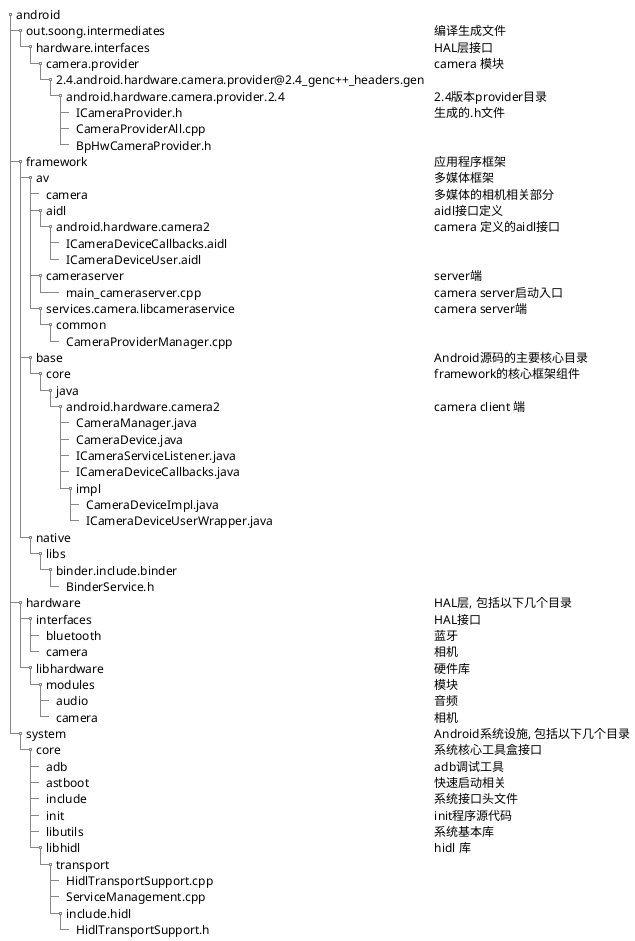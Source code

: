 @startsalt
{
{T
+ android

' out ==
++ out.soong.intermediates| 编译生成文件
+++ hardware.interfaces| HAL层接口
++++ camera.provider| camera 模块
+++++ 2.4.android.hardware.camera.provider@2.4_genc++_headers.gen
++++++ android.hardware.camera.provider.2.4| 2.4版本provider目录
+++++++ ICameraProvider.h| 生成的.h文件
+++++++ CameraProviderAll.cpp
+++++++ BpHwCameraProvider.h


' framework ===
++ framework| 应用程序框架
' framework === av
+++ av| 多媒体框架

' av = camera
++++ camera| 多媒体的相机相关部分
++++ aidl| aidl接口定义
+++++ android.hardware.camera2| camera 定义的aidl接口
++++++ ICameraDeviceCallbacks.aidl
++++++ ICameraDeviceUser.aidl

' av = cameraserver
++++ cameraserver| server端
++++++ main_cameraserver.cpp| camera server启动入口

' av = services
++++ services.camera.libcameraservice| camera server端
+++++ common
++++++ CameraProviderManager.cpp

' framework === base
+++ base| Android源码的主要核心目录
++++ core| framework的核心框架组件

' framework === java
+++++ java
++++++ android.hardware.camera2| camera client 端
+++++++ CameraManager.java
+++++++ CameraDevice.java
+++++++ ICameraServiceListener.java
+++++++ ICameraDeviceCallbacks.java
+++++++ impl
++++++++ CameraDeviceImpl.java
++++++++ ICameraDeviceUserWrapper.java

+++ native
++++ libs
+++++ binder.include.binder
++++++ BinderService.h


' hardware ===
++ hardware|  HAL层, 包括以下几个目录

' hardware === interfaces
+++ interfaces| HAL接口
++++ bluetooth| 蓝牙
++++ camera| 相机

' hardware === libhardware
+++ libhardware| 硬件库
++++ modules| 模块
+++++ audio| 音频
+++++ camera| 相机


' system ===
++ system| Android系统设施, 包括以下几个目录
+++ core| 系统核心工具盒接口
++++ adb| adb调试工具
++++ astboot| 快速启动相关
++++ include| 系统接口头文件
++++ init| init程序源代码
++++ libutils| 系统基本库
++++ libhidl| hidl 库
+++++ transport
++++++ HidlTransportSupport.cpp
++++++ ServiceManagement.cpp
++++++ include.hidl
+++++++ HidlTransportSupport.h

}
}
@endsalt